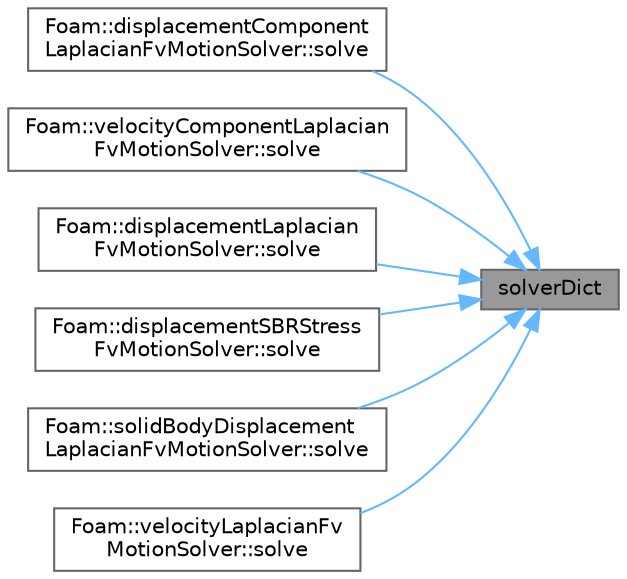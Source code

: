 digraph "solverDict"
{
 // LATEX_PDF_SIZE
  bgcolor="transparent";
  edge [fontname=Helvetica,fontsize=10,labelfontname=Helvetica,labelfontsize=10];
  node [fontname=Helvetica,fontsize=10,shape=box,height=0.2,width=0.4];
  rankdir="RL";
  Node1 [id="Node000001",label="solverDict",height=0.2,width=0.4,color="gray40", fillcolor="grey60", style="filled", fontcolor="black",tooltip=" "];
  Node1 -> Node2 [id="edge1_Node000001_Node000002",dir="back",color="steelblue1",style="solid",tooltip=" "];
  Node2 [id="Node000002",label="Foam::displacementComponent\lLaplacianFvMotionSolver::solve",height=0.2,width=0.4,color="grey40", fillcolor="white", style="filled",URL="$classFoam_1_1displacementComponentLaplacianFvMotionSolver.html#af7d39f0eac0af0ed5785935ac72a1e7d",tooltip=" "];
  Node1 -> Node3 [id="edge2_Node000001_Node000003",dir="back",color="steelblue1",style="solid",tooltip=" "];
  Node3 [id="Node000003",label="Foam::velocityComponentLaplacian\lFvMotionSolver::solve",height=0.2,width=0.4,color="grey40", fillcolor="white", style="filled",URL="$classFoam_1_1velocityComponentLaplacianFvMotionSolver.html#af7d39f0eac0af0ed5785935ac72a1e7d",tooltip=" "];
  Node1 -> Node4 [id="edge3_Node000001_Node000004",dir="back",color="steelblue1",style="solid",tooltip=" "];
  Node4 [id="Node000004",label="Foam::displacementLaplacian\lFvMotionSolver::solve",height=0.2,width=0.4,color="grey40", fillcolor="white", style="filled",URL="$classFoam_1_1displacementLaplacianFvMotionSolver.html#af7d39f0eac0af0ed5785935ac72a1e7d",tooltip=" "];
  Node1 -> Node5 [id="edge4_Node000001_Node000005",dir="back",color="steelblue1",style="solid",tooltip=" "];
  Node5 [id="Node000005",label="Foam::displacementSBRStress\lFvMotionSolver::solve",height=0.2,width=0.4,color="grey40", fillcolor="white", style="filled",URL="$classFoam_1_1displacementSBRStressFvMotionSolver.html#af7d39f0eac0af0ed5785935ac72a1e7d",tooltip=" "];
  Node1 -> Node6 [id="edge5_Node000001_Node000006",dir="back",color="steelblue1",style="solid",tooltip=" "];
  Node6 [id="Node000006",label="Foam::solidBodyDisplacement\lLaplacianFvMotionSolver::solve",height=0.2,width=0.4,color="grey40", fillcolor="white", style="filled",URL="$classFoam_1_1solidBodyDisplacementLaplacianFvMotionSolver.html#af7d39f0eac0af0ed5785935ac72a1e7d",tooltip=" "];
  Node1 -> Node7 [id="edge6_Node000001_Node000007",dir="back",color="steelblue1",style="solid",tooltip=" "];
  Node7 [id="Node000007",label="Foam::velocityLaplacianFv\lMotionSolver::solve",height=0.2,width=0.4,color="grey40", fillcolor="white", style="filled",URL="$classFoam_1_1velocityLaplacianFvMotionSolver.html#af7d39f0eac0af0ed5785935ac72a1e7d",tooltip=" "];
}
